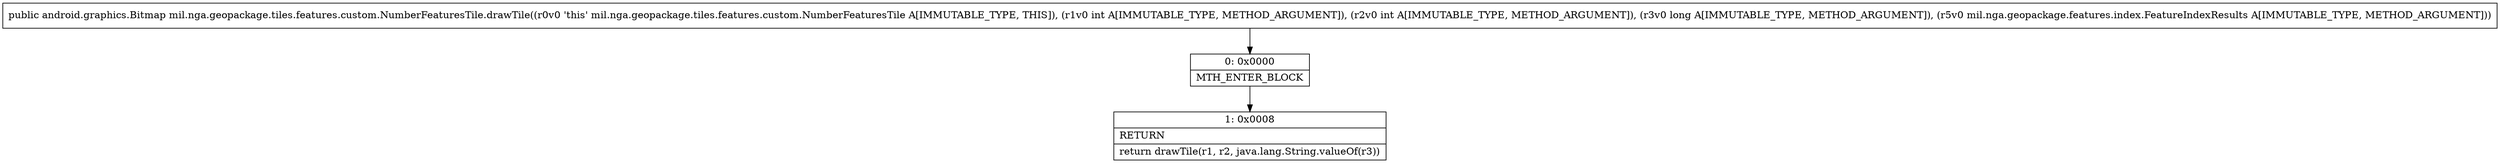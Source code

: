 digraph "CFG formil.nga.geopackage.tiles.features.custom.NumberFeaturesTile.drawTile(IIJLmil\/nga\/geopackage\/features\/index\/FeatureIndexResults;)Landroid\/graphics\/Bitmap;" {
Node_0 [shape=record,label="{0\:\ 0x0000|MTH_ENTER_BLOCK\l}"];
Node_1 [shape=record,label="{1\:\ 0x0008|RETURN\l|return drawTile(r1, r2, java.lang.String.valueOf(r3))\l}"];
MethodNode[shape=record,label="{public android.graphics.Bitmap mil.nga.geopackage.tiles.features.custom.NumberFeaturesTile.drawTile((r0v0 'this' mil.nga.geopackage.tiles.features.custom.NumberFeaturesTile A[IMMUTABLE_TYPE, THIS]), (r1v0 int A[IMMUTABLE_TYPE, METHOD_ARGUMENT]), (r2v0 int A[IMMUTABLE_TYPE, METHOD_ARGUMENT]), (r3v0 long A[IMMUTABLE_TYPE, METHOD_ARGUMENT]), (r5v0 mil.nga.geopackage.features.index.FeatureIndexResults A[IMMUTABLE_TYPE, METHOD_ARGUMENT])) }"];
MethodNode -> Node_0;
Node_0 -> Node_1;
}


